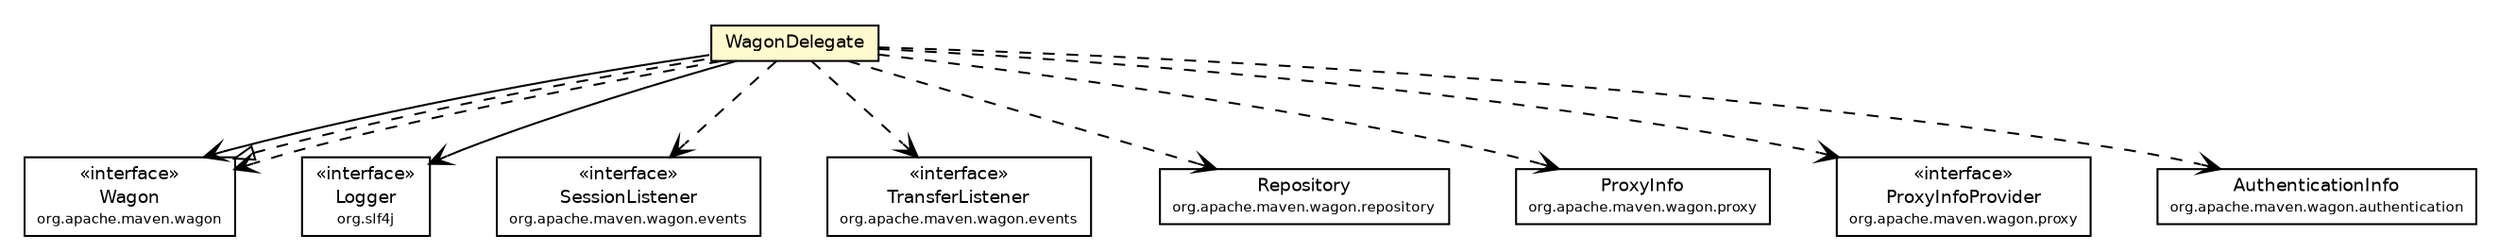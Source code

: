 #!/usr/local/bin/dot
#
# Class diagram 
# Generated by UmlGraph version 4.6 (http://www.spinellis.gr/sw/umlgraph)
#

digraph G {
	edge [fontname="Helvetica",fontsize=10,labelfontname="Helvetica",labelfontsize=10];
	node [fontname="Helvetica",fontsize=10,shape=plaintext];
	// org.apache.maven.archiva.proxy.WagonDelegate
	c42146 [label=<<table border="0" cellborder="1" cellspacing="0" cellpadding="2" port="p" bgcolor="lemonChiffon" href="./WagonDelegate.html">
		<tr><td><table border="0" cellspacing="0" cellpadding="1">
			<tr><td> WagonDelegate </td></tr>
		</table></td></tr>
		</table>>, fontname="Helvetica", fontcolor="black", fontsize=9.0];
	//org.apache.maven.archiva.proxy.WagonDelegate implements org.apache.maven.wagon.Wagon
	c42207:p -> c42146:p [dir=back,arrowtail=empty,style=dashed];
	// org.apache.maven.archiva.proxy.WagonDelegate NAVASSOC org.slf4j.Logger
	c42146:p -> c42208:p [taillabel="", label="", headlabel="", fontname="Helvetica", fontcolor="black", fontsize=10.0, color="black", arrowhead=open];
	// org.apache.maven.archiva.proxy.WagonDelegate NAVASSOC org.apache.maven.wagon.Wagon
	c42146:p -> c42207:p [taillabel="", label="", headlabel="", fontname="Helvetica", fontcolor="black", fontsize=10.0, color="black", arrowhead=open];
	// org.apache.maven.archiva.proxy.WagonDelegate DEPEND org.apache.maven.wagon.events.SessionListener
	c42146:p -> c42209:p [taillabel="", label="", headlabel="", fontname="Helvetica", fontcolor="black", fontsize=10.0, color="black", arrowhead=open, style=dashed];
	// org.apache.maven.archiva.proxy.WagonDelegate DEPEND org.apache.maven.wagon.events.TransferListener
	c42146:p -> c42210:p [taillabel="", label="", headlabel="", fontname="Helvetica", fontcolor="black", fontsize=10.0, color="black", arrowhead=open, style=dashed];
	// org.apache.maven.archiva.proxy.WagonDelegate DEPEND org.apache.maven.wagon.Wagon
	c42146:p -> c42207:p [taillabel="", label="", headlabel="", fontname="Helvetica", fontcolor="black", fontsize=10.0, color="black", arrowhead=open, style=dashed];
	// org.apache.maven.archiva.proxy.WagonDelegate DEPEND org.apache.maven.wagon.repository.Repository
	c42146:p -> c42212:p [taillabel="", label="", headlabel="", fontname="Helvetica", fontcolor="black", fontsize=10.0, color="black", arrowhead=open, style=dashed];
	// org.apache.maven.archiva.proxy.WagonDelegate DEPEND org.apache.maven.wagon.proxy.ProxyInfo
	c42146:p -> c42213:p [taillabel="", label="", headlabel="", fontname="Helvetica", fontcolor="black", fontsize=10.0, color="black", arrowhead=open, style=dashed];
	// org.apache.maven.archiva.proxy.WagonDelegate DEPEND org.apache.maven.wagon.proxy.ProxyInfoProvider
	c42146:p -> c42214:p [taillabel="", label="", headlabel="", fontname="Helvetica", fontcolor="black", fontsize=10.0, color="black", arrowhead=open, style=dashed];
	// org.apache.maven.archiva.proxy.WagonDelegate DEPEND org.apache.maven.wagon.authentication.AuthenticationInfo
	c42146:p -> c42215:p [taillabel="", label="", headlabel="", fontname="Helvetica", fontcolor="black", fontsize=10.0, color="black", arrowhead=open, style=dashed];
	// org.apache.maven.wagon.proxy.ProxyInfo
	c42213 [label=<<table border="0" cellborder="1" cellspacing="0" cellpadding="2" port="p" href="http://java.sun.com/j2se/1.4.2/docs/api/org/apache/maven/wagon/proxy/ProxyInfo.html">
		<tr><td><table border="0" cellspacing="0" cellpadding="1">
			<tr><td> ProxyInfo </td></tr>
			<tr><td><font point-size="7.0"> org.apache.maven.wagon.proxy </font></td></tr>
		</table></td></tr>
		</table>>, fontname="Helvetica", fontcolor="black", fontsize=9.0];
	// org.slf4j.Logger
	c42208 [label=<<table border="0" cellborder="1" cellspacing="0" cellpadding="2" port="p" href="http://java.sun.com/j2se/1.4.2/docs/api/org/slf4j/Logger.html">
		<tr><td><table border="0" cellspacing="0" cellpadding="1">
			<tr><td> &laquo;interface&raquo; </td></tr>
			<tr><td> Logger </td></tr>
			<tr><td><font point-size="7.0"> org.slf4j </font></td></tr>
		</table></td></tr>
		</table>>, fontname="Helvetica", fontcolor="black", fontsize=9.0];
	// org.apache.maven.wagon.events.SessionListener
	c42209 [label=<<table border="0" cellborder="1" cellspacing="0" cellpadding="2" port="p" href="http://java.sun.com/j2se/1.4.2/docs/api/org/apache/maven/wagon/events/SessionListener.html">
		<tr><td><table border="0" cellspacing="0" cellpadding="1">
			<tr><td> &laquo;interface&raquo; </td></tr>
			<tr><td> SessionListener </td></tr>
			<tr><td><font point-size="7.0"> org.apache.maven.wagon.events </font></td></tr>
		</table></td></tr>
		</table>>, fontname="Helvetica", fontcolor="black", fontsize=9.0];
	// org.apache.maven.wagon.events.TransferListener
	c42210 [label=<<table border="0" cellborder="1" cellspacing="0" cellpadding="2" port="p" href="http://java.sun.com/j2se/1.4.2/docs/api/org/apache/maven/wagon/events/TransferListener.html">
		<tr><td><table border="0" cellspacing="0" cellpadding="1">
			<tr><td> &laquo;interface&raquo; </td></tr>
			<tr><td> TransferListener </td></tr>
			<tr><td><font point-size="7.0"> org.apache.maven.wagon.events </font></td></tr>
		</table></td></tr>
		</table>>, fontname="Helvetica", fontcolor="black", fontsize=9.0];
	// org.apache.maven.wagon.repository.Repository
	c42212 [label=<<table border="0" cellborder="1" cellspacing="0" cellpadding="2" port="p" href="http://java.sun.com/j2se/1.4.2/docs/api/org/apache/maven/wagon/repository/Repository.html">
		<tr><td><table border="0" cellspacing="0" cellpadding="1">
			<tr><td> Repository </td></tr>
			<tr><td><font point-size="7.0"> org.apache.maven.wagon.repository </font></td></tr>
		</table></td></tr>
		</table>>, fontname="Helvetica", fontcolor="black", fontsize=9.0];
	// org.apache.maven.wagon.Wagon
	c42207 [label=<<table border="0" cellborder="1" cellspacing="0" cellpadding="2" port="p" href="http://java.sun.com/j2se/1.4.2/docs/api/org/apache/maven/wagon/Wagon.html">
		<tr><td><table border="0" cellspacing="0" cellpadding="1">
			<tr><td> &laquo;interface&raquo; </td></tr>
			<tr><td> Wagon </td></tr>
			<tr><td><font point-size="7.0"> org.apache.maven.wagon </font></td></tr>
		</table></td></tr>
		</table>>, fontname="Helvetica", fontcolor="black", fontsize=9.0];
	// org.apache.maven.wagon.authentication.AuthenticationInfo
	c42215 [label=<<table border="0" cellborder="1" cellspacing="0" cellpadding="2" port="p" href="http://java.sun.com/j2se/1.4.2/docs/api/org/apache/maven/wagon/authentication/AuthenticationInfo.html">
		<tr><td><table border="0" cellspacing="0" cellpadding="1">
			<tr><td> AuthenticationInfo </td></tr>
			<tr><td><font point-size="7.0"> org.apache.maven.wagon.authentication </font></td></tr>
		</table></td></tr>
		</table>>, fontname="Helvetica", fontcolor="black", fontsize=9.0];
	// org.apache.maven.wagon.proxy.ProxyInfoProvider
	c42214 [label=<<table border="0" cellborder="1" cellspacing="0" cellpadding="2" port="p" href="http://java.sun.com/j2se/1.4.2/docs/api/org/apache/maven/wagon/proxy/ProxyInfoProvider.html">
		<tr><td><table border="0" cellspacing="0" cellpadding="1">
			<tr><td> &laquo;interface&raquo; </td></tr>
			<tr><td> ProxyInfoProvider </td></tr>
			<tr><td><font point-size="7.0"> org.apache.maven.wagon.proxy </font></td></tr>
		</table></td></tr>
		</table>>, fontname="Helvetica", fontcolor="black", fontsize=9.0];
}

